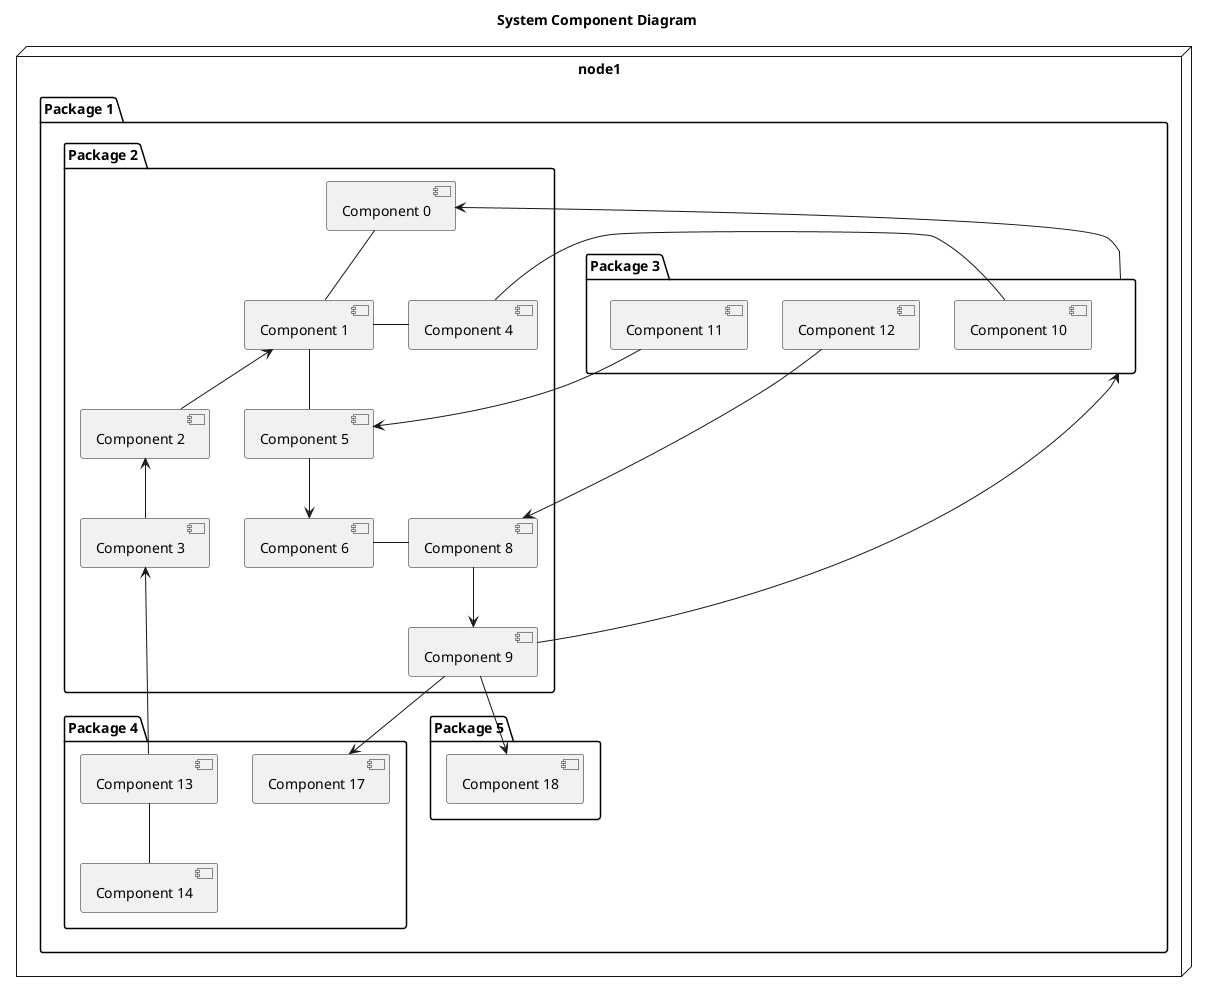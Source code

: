 @startuml

'scale 1.0
'scale 500 width
'scale 1000 height

title **System Component Diagram**

'Declare components needed
node node1 {
    package "Package 1" as pkg1 {
        package "Package 2" as pkg2 {
            [Component 0] as comp0
            [Component 1] as comp1
            [Component 2] as comp2
            [Component 3] as comp3 
            [Component 4] as comp4
            [Component 5] as comp5
            [Component 6] as comp6
            [Component 8] as comp8
            [Component 9] as comp9
        }

        package "Package 3" as pkg3 {
            [Component 10] as comp_10
            [Component 11] as comp_11
            [Component 12] as comp_12
        }

        package "Package 4" as pkg4 {
            [Component 13] as comp_13
            [Component 14] as comp_14
            [Component 17] as comp_17
        }

        package "Package 5" as pkg5 {
            [Component 18] as comp_18
        }
    }
}

'Create associations between the components
comp0 -- comp1
comp0 <-- pkg3
pkg3 <-- comp9
comp1 <-- comp2
comp2 <-- comp3
comp3 <-- comp_13
comp_13 -- comp_14

comp1 - comp4
comp1 -- comp5
comp5 --> comp6
comp6 -r- comp8 
comp8 --> comp9

comp9 --> comp_17
comp9 --> comp_18

comp_11 --> comp5
comp_12 --> comp8

comp_10 -- comp4

@enduml
